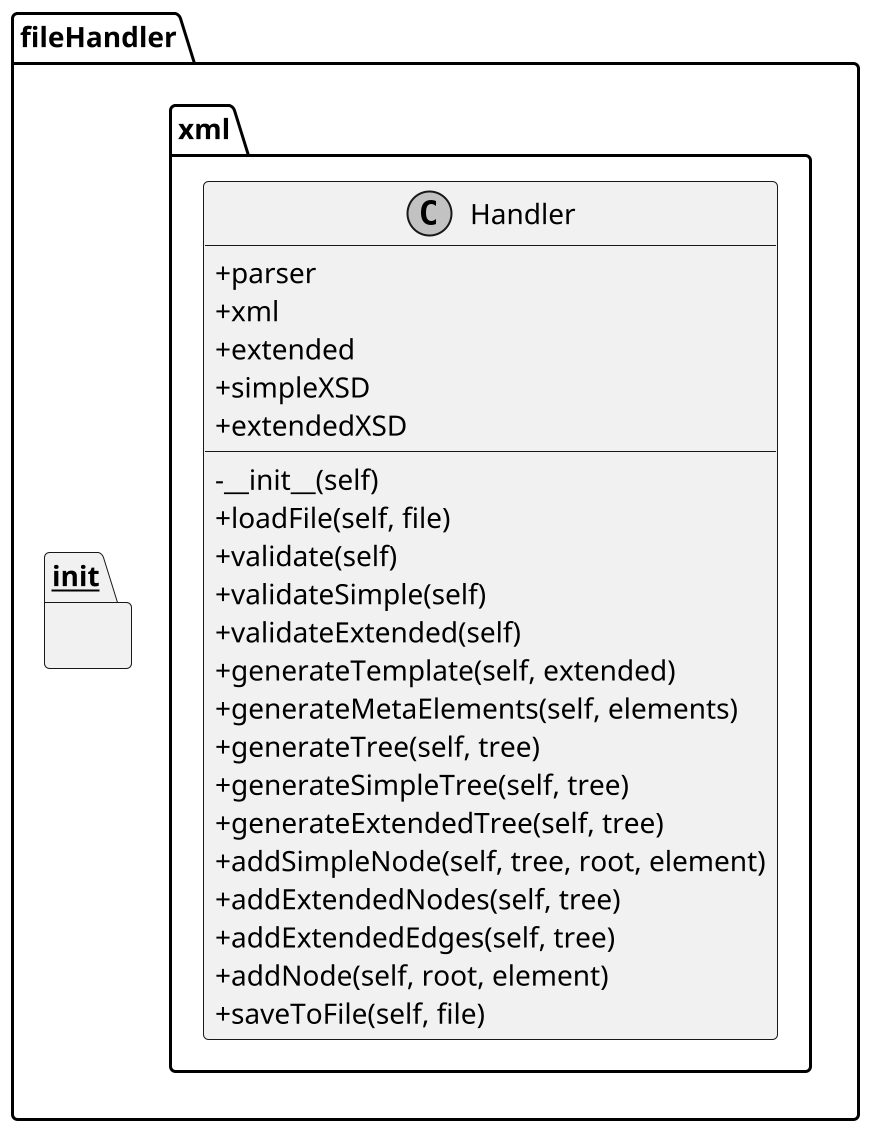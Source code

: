 @startuml
skinparam monochrome true
skinparam classAttributeIconSize 0
scale 2

namespace fileHandler {
  namespace __init__ {
  }
  namespace xml {
    class Handler {
      +parser
      +xml
      +extended
      +simpleXSD
      +extendedXSD
      -__init__(self)
      +loadFile(self, file)
      +validate(self)
      +validateSimple(self)
      +validateExtended(self)
      +generateTemplate(self, extended)
      +generateMetaElements(self, elements)
      +generateTree(self, tree)
      +generateSimpleTree(self, tree)
      +generateExtendedTree(self, tree)
      +addSimpleNode(self, tree, root, element)
      +addExtendedNodes(self, tree)
      +addExtendedEdges(self, tree)
      +addNode(self, root, element)
      +saveToFile(self, file)
    }

  }
}

@enduml
